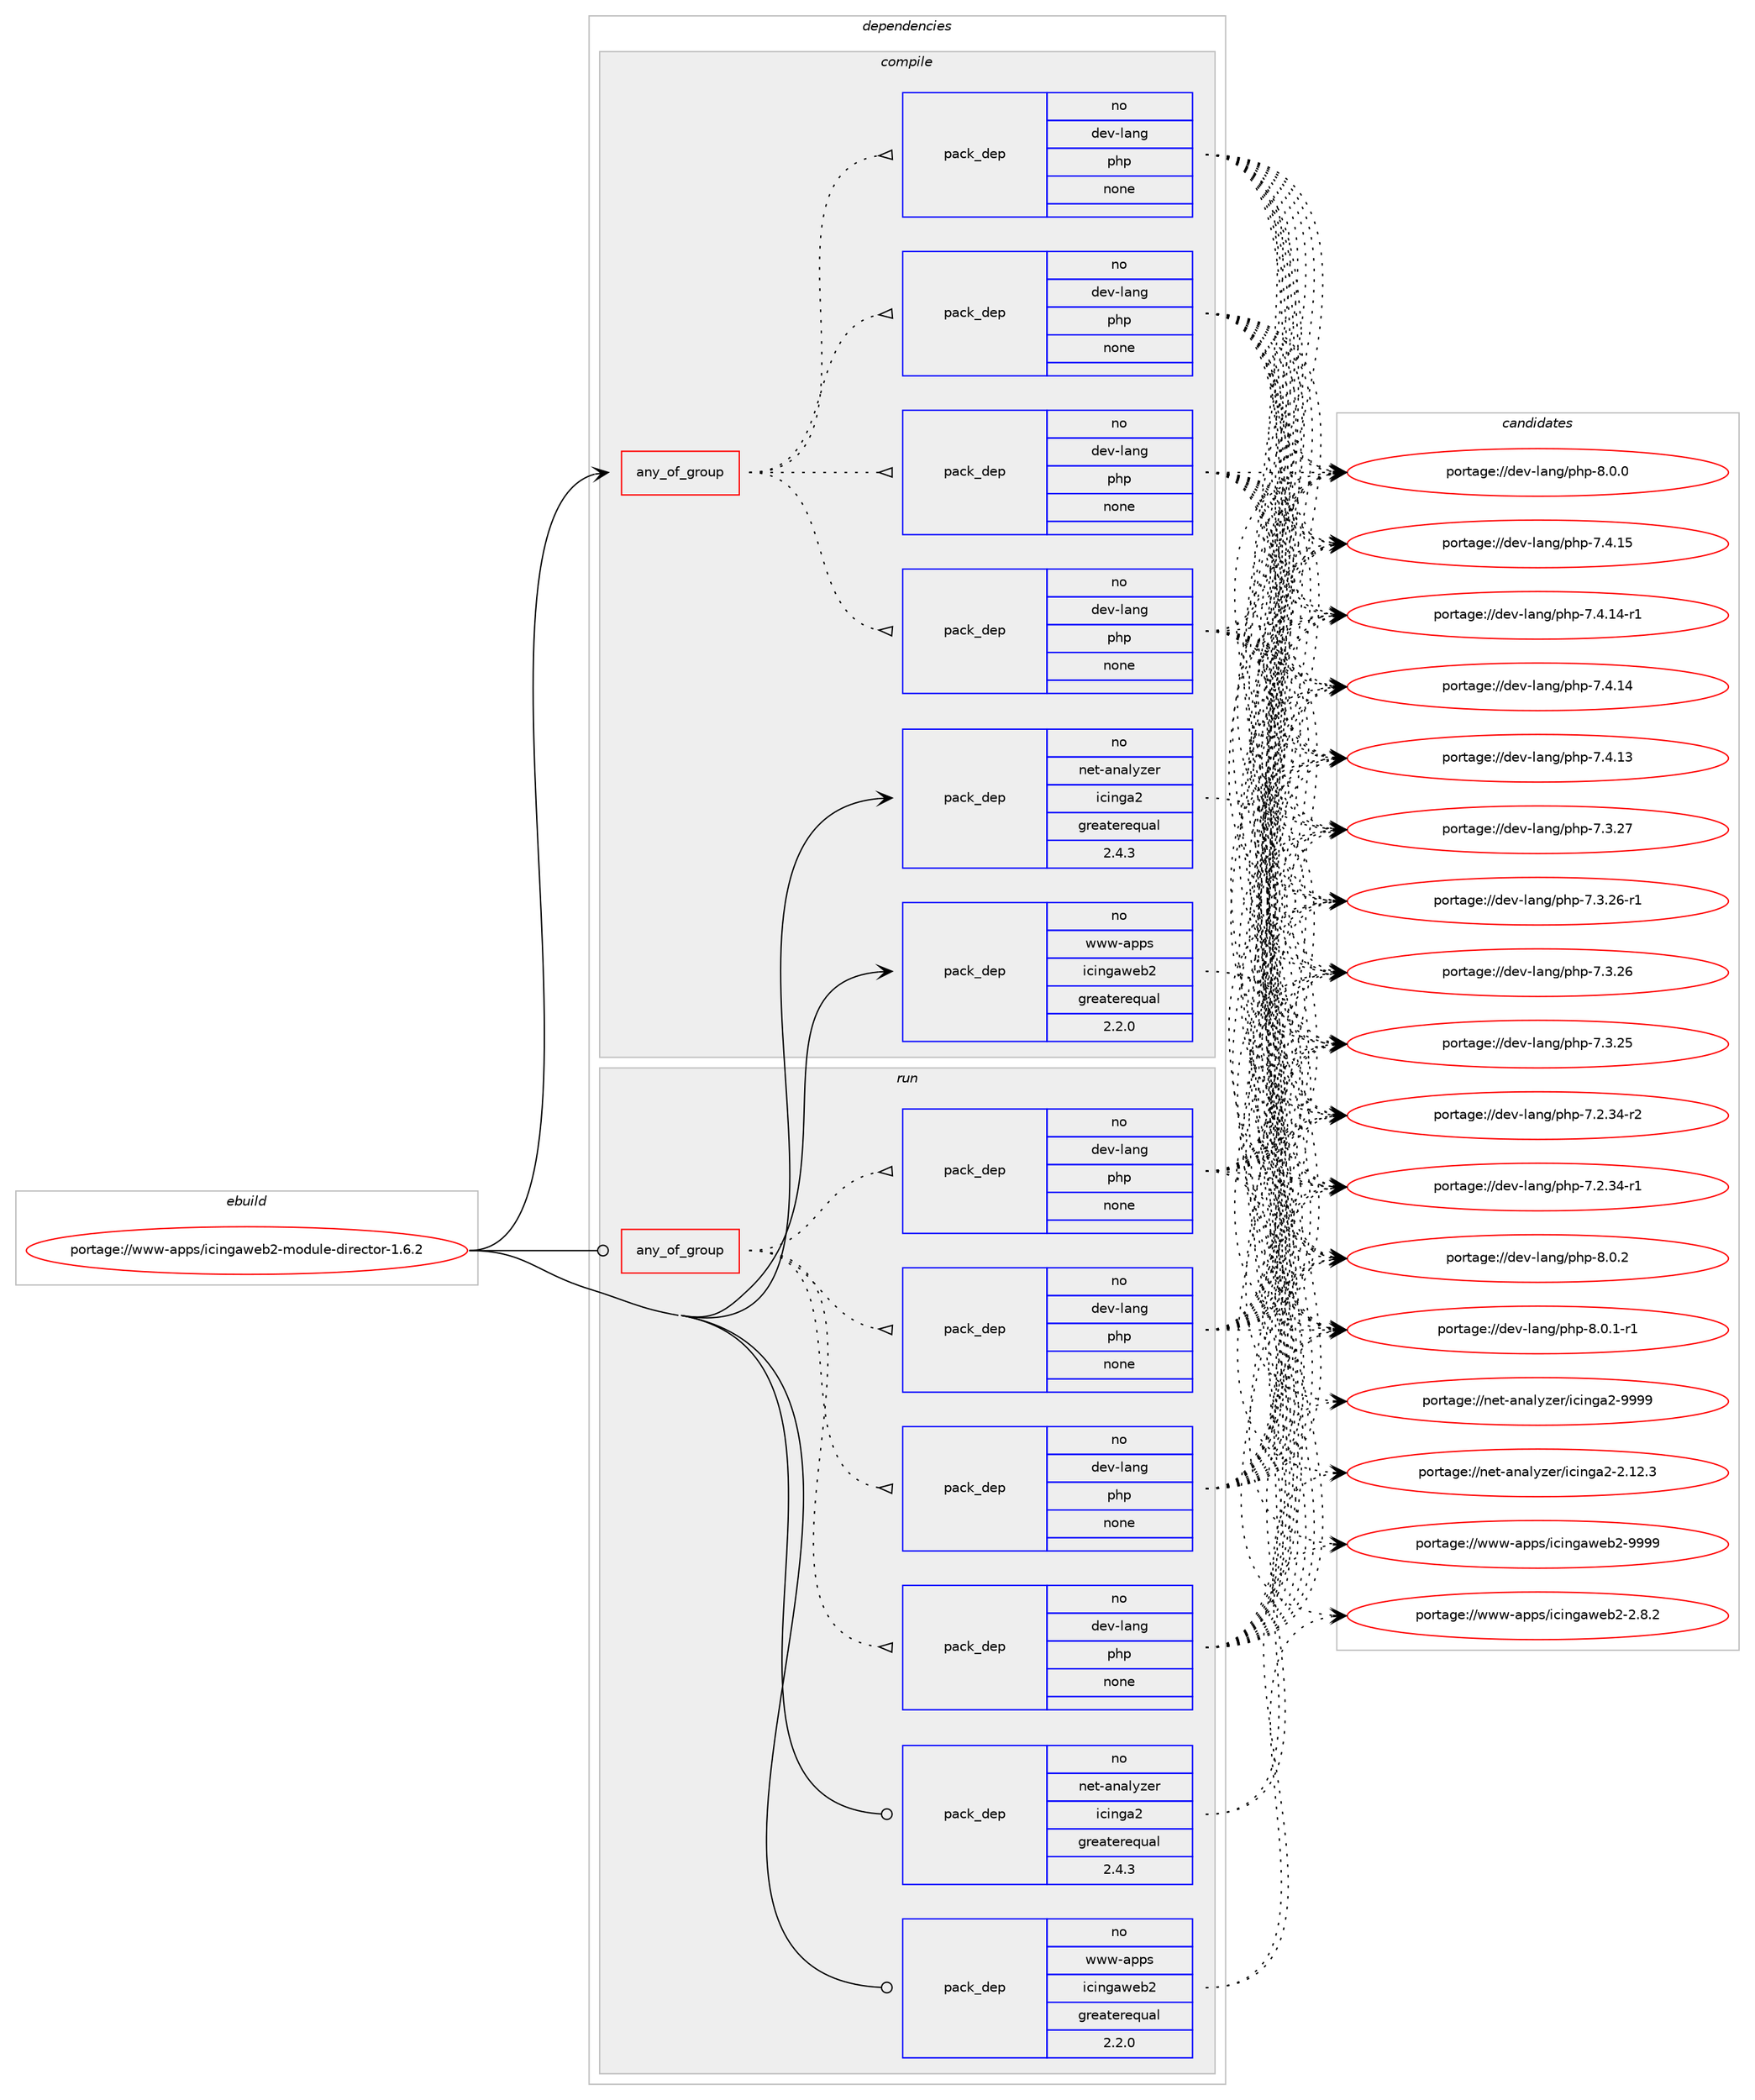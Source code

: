 digraph prolog {

# *************
# Graph options
# *************

newrank=true;
concentrate=true;
compound=true;
graph [rankdir=LR,fontname=Helvetica,fontsize=10,ranksep=1.5];#, ranksep=2.5, nodesep=0.2];
edge  [arrowhead=vee];
node  [fontname=Helvetica,fontsize=10];

# **********
# The ebuild
# **********

subgraph cluster_leftcol {
color=gray;
rank=same;
label=<<i>ebuild</i>>;
id [label="portage://www-apps/icingaweb2-module-director-1.6.2", color=red, width=4, href="../www-apps/icingaweb2-module-director-1.6.2.svg"];
}

# ****************
# The dependencies
# ****************

subgraph cluster_midcol {
color=gray;
label=<<i>dependencies</i>>;
subgraph cluster_compile {
fillcolor="#eeeeee";
style=filled;
label=<<i>compile</i>>;
subgraph any40 {
dependency3616 [label=<<TABLE BORDER="0" CELLBORDER="1" CELLSPACING="0" CELLPADDING="4"><TR><TD CELLPADDING="10">any_of_group</TD></TR></TABLE>>, shape=none, color=red];subgraph pack2809 {
dependency3617 [label=<<TABLE BORDER="0" CELLBORDER="1" CELLSPACING="0" CELLPADDING="4" WIDTH="220"><TR><TD ROWSPAN="6" CELLPADDING="30">pack_dep</TD></TR><TR><TD WIDTH="110">no</TD></TR><TR><TD>dev-lang</TD></TR><TR><TD>php</TD></TR><TR><TD>none</TD></TR><TR><TD></TD></TR></TABLE>>, shape=none, color=blue];
}
dependency3616:e -> dependency3617:w [weight=20,style="dotted",arrowhead="oinv"];
subgraph pack2810 {
dependency3618 [label=<<TABLE BORDER="0" CELLBORDER="1" CELLSPACING="0" CELLPADDING="4" WIDTH="220"><TR><TD ROWSPAN="6" CELLPADDING="30">pack_dep</TD></TR><TR><TD WIDTH="110">no</TD></TR><TR><TD>dev-lang</TD></TR><TR><TD>php</TD></TR><TR><TD>none</TD></TR><TR><TD></TD></TR></TABLE>>, shape=none, color=blue];
}
dependency3616:e -> dependency3618:w [weight=20,style="dotted",arrowhead="oinv"];
subgraph pack2811 {
dependency3619 [label=<<TABLE BORDER="0" CELLBORDER="1" CELLSPACING="0" CELLPADDING="4" WIDTH="220"><TR><TD ROWSPAN="6" CELLPADDING="30">pack_dep</TD></TR><TR><TD WIDTH="110">no</TD></TR><TR><TD>dev-lang</TD></TR><TR><TD>php</TD></TR><TR><TD>none</TD></TR><TR><TD></TD></TR></TABLE>>, shape=none, color=blue];
}
dependency3616:e -> dependency3619:w [weight=20,style="dotted",arrowhead="oinv"];
subgraph pack2812 {
dependency3620 [label=<<TABLE BORDER="0" CELLBORDER="1" CELLSPACING="0" CELLPADDING="4" WIDTH="220"><TR><TD ROWSPAN="6" CELLPADDING="30">pack_dep</TD></TR><TR><TD WIDTH="110">no</TD></TR><TR><TD>dev-lang</TD></TR><TR><TD>php</TD></TR><TR><TD>none</TD></TR><TR><TD></TD></TR></TABLE>>, shape=none, color=blue];
}
dependency3616:e -> dependency3620:w [weight=20,style="dotted",arrowhead="oinv"];
}
id:e -> dependency3616:w [weight=20,style="solid",arrowhead="vee"];
subgraph pack2813 {
dependency3621 [label=<<TABLE BORDER="0" CELLBORDER="1" CELLSPACING="0" CELLPADDING="4" WIDTH="220"><TR><TD ROWSPAN="6" CELLPADDING="30">pack_dep</TD></TR><TR><TD WIDTH="110">no</TD></TR><TR><TD>net-analyzer</TD></TR><TR><TD>icinga2</TD></TR><TR><TD>greaterequal</TD></TR><TR><TD>2.4.3</TD></TR></TABLE>>, shape=none, color=blue];
}
id:e -> dependency3621:w [weight=20,style="solid",arrowhead="vee"];
subgraph pack2814 {
dependency3622 [label=<<TABLE BORDER="0" CELLBORDER="1" CELLSPACING="0" CELLPADDING="4" WIDTH="220"><TR><TD ROWSPAN="6" CELLPADDING="30">pack_dep</TD></TR><TR><TD WIDTH="110">no</TD></TR><TR><TD>www-apps</TD></TR><TR><TD>icingaweb2</TD></TR><TR><TD>greaterequal</TD></TR><TR><TD>2.2.0</TD></TR></TABLE>>, shape=none, color=blue];
}
id:e -> dependency3622:w [weight=20,style="solid",arrowhead="vee"];
}
subgraph cluster_compileandrun {
fillcolor="#eeeeee";
style=filled;
label=<<i>compile and run</i>>;
}
subgraph cluster_run {
fillcolor="#eeeeee";
style=filled;
label=<<i>run</i>>;
subgraph any41 {
dependency3623 [label=<<TABLE BORDER="0" CELLBORDER="1" CELLSPACING="0" CELLPADDING="4"><TR><TD CELLPADDING="10">any_of_group</TD></TR></TABLE>>, shape=none, color=red];subgraph pack2815 {
dependency3624 [label=<<TABLE BORDER="0" CELLBORDER="1" CELLSPACING="0" CELLPADDING="4" WIDTH="220"><TR><TD ROWSPAN="6" CELLPADDING="30">pack_dep</TD></TR><TR><TD WIDTH="110">no</TD></TR><TR><TD>dev-lang</TD></TR><TR><TD>php</TD></TR><TR><TD>none</TD></TR><TR><TD></TD></TR></TABLE>>, shape=none, color=blue];
}
dependency3623:e -> dependency3624:w [weight=20,style="dotted",arrowhead="oinv"];
subgraph pack2816 {
dependency3625 [label=<<TABLE BORDER="0" CELLBORDER="1" CELLSPACING="0" CELLPADDING="4" WIDTH="220"><TR><TD ROWSPAN="6" CELLPADDING="30">pack_dep</TD></TR><TR><TD WIDTH="110">no</TD></TR><TR><TD>dev-lang</TD></TR><TR><TD>php</TD></TR><TR><TD>none</TD></TR><TR><TD></TD></TR></TABLE>>, shape=none, color=blue];
}
dependency3623:e -> dependency3625:w [weight=20,style="dotted",arrowhead="oinv"];
subgraph pack2817 {
dependency3626 [label=<<TABLE BORDER="0" CELLBORDER="1" CELLSPACING="0" CELLPADDING="4" WIDTH="220"><TR><TD ROWSPAN="6" CELLPADDING="30">pack_dep</TD></TR><TR><TD WIDTH="110">no</TD></TR><TR><TD>dev-lang</TD></TR><TR><TD>php</TD></TR><TR><TD>none</TD></TR><TR><TD></TD></TR></TABLE>>, shape=none, color=blue];
}
dependency3623:e -> dependency3626:w [weight=20,style="dotted",arrowhead="oinv"];
subgraph pack2818 {
dependency3627 [label=<<TABLE BORDER="0" CELLBORDER="1" CELLSPACING="0" CELLPADDING="4" WIDTH="220"><TR><TD ROWSPAN="6" CELLPADDING="30">pack_dep</TD></TR><TR><TD WIDTH="110">no</TD></TR><TR><TD>dev-lang</TD></TR><TR><TD>php</TD></TR><TR><TD>none</TD></TR><TR><TD></TD></TR></TABLE>>, shape=none, color=blue];
}
dependency3623:e -> dependency3627:w [weight=20,style="dotted",arrowhead="oinv"];
}
id:e -> dependency3623:w [weight=20,style="solid",arrowhead="odot"];
subgraph pack2819 {
dependency3628 [label=<<TABLE BORDER="0" CELLBORDER="1" CELLSPACING="0" CELLPADDING="4" WIDTH="220"><TR><TD ROWSPAN="6" CELLPADDING="30">pack_dep</TD></TR><TR><TD WIDTH="110">no</TD></TR><TR><TD>net-analyzer</TD></TR><TR><TD>icinga2</TD></TR><TR><TD>greaterequal</TD></TR><TR><TD>2.4.3</TD></TR></TABLE>>, shape=none, color=blue];
}
id:e -> dependency3628:w [weight=20,style="solid",arrowhead="odot"];
subgraph pack2820 {
dependency3629 [label=<<TABLE BORDER="0" CELLBORDER="1" CELLSPACING="0" CELLPADDING="4" WIDTH="220"><TR><TD ROWSPAN="6" CELLPADDING="30">pack_dep</TD></TR><TR><TD WIDTH="110">no</TD></TR><TR><TD>www-apps</TD></TR><TR><TD>icingaweb2</TD></TR><TR><TD>greaterequal</TD></TR><TR><TD>2.2.0</TD></TR></TABLE>>, shape=none, color=blue];
}
id:e -> dependency3629:w [weight=20,style="solid",arrowhead="odot"];
}
}

# **************
# The candidates
# **************

subgraph cluster_choices {
rank=same;
color=gray;
label=<<i>candidates</i>>;

subgraph choice2809 {
color=black;
nodesep=1;
choice100101118451089711010347112104112455646484650 [label="portage://dev-lang/php-8.0.2", color=red, width=4,href="../dev-lang/php-8.0.2.svg"];
choice1001011184510897110103471121041124556464846494511449 [label="portage://dev-lang/php-8.0.1-r1", color=red, width=4,href="../dev-lang/php-8.0.1-r1.svg"];
choice100101118451089711010347112104112455646484648 [label="portage://dev-lang/php-8.0.0", color=red, width=4,href="../dev-lang/php-8.0.0.svg"];
choice10010111845108971101034711210411245554652464953 [label="portage://dev-lang/php-7.4.15", color=red, width=4,href="../dev-lang/php-7.4.15.svg"];
choice100101118451089711010347112104112455546524649524511449 [label="portage://dev-lang/php-7.4.14-r1", color=red, width=4,href="../dev-lang/php-7.4.14-r1.svg"];
choice10010111845108971101034711210411245554652464952 [label="portage://dev-lang/php-7.4.14", color=red, width=4,href="../dev-lang/php-7.4.14.svg"];
choice10010111845108971101034711210411245554652464951 [label="portage://dev-lang/php-7.4.13", color=red, width=4,href="../dev-lang/php-7.4.13.svg"];
choice10010111845108971101034711210411245554651465055 [label="portage://dev-lang/php-7.3.27", color=red, width=4,href="../dev-lang/php-7.3.27.svg"];
choice100101118451089711010347112104112455546514650544511449 [label="portage://dev-lang/php-7.3.26-r1", color=red, width=4,href="../dev-lang/php-7.3.26-r1.svg"];
choice10010111845108971101034711210411245554651465054 [label="portage://dev-lang/php-7.3.26", color=red, width=4,href="../dev-lang/php-7.3.26.svg"];
choice10010111845108971101034711210411245554651465053 [label="portage://dev-lang/php-7.3.25", color=red, width=4,href="../dev-lang/php-7.3.25.svg"];
choice100101118451089711010347112104112455546504651524511450 [label="portage://dev-lang/php-7.2.34-r2", color=red, width=4,href="../dev-lang/php-7.2.34-r2.svg"];
choice100101118451089711010347112104112455546504651524511449 [label="portage://dev-lang/php-7.2.34-r1", color=red, width=4,href="../dev-lang/php-7.2.34-r1.svg"];
dependency3617:e -> choice100101118451089711010347112104112455646484650:w [style=dotted,weight="100"];
dependency3617:e -> choice1001011184510897110103471121041124556464846494511449:w [style=dotted,weight="100"];
dependency3617:e -> choice100101118451089711010347112104112455646484648:w [style=dotted,weight="100"];
dependency3617:e -> choice10010111845108971101034711210411245554652464953:w [style=dotted,weight="100"];
dependency3617:e -> choice100101118451089711010347112104112455546524649524511449:w [style=dotted,weight="100"];
dependency3617:e -> choice10010111845108971101034711210411245554652464952:w [style=dotted,weight="100"];
dependency3617:e -> choice10010111845108971101034711210411245554652464951:w [style=dotted,weight="100"];
dependency3617:e -> choice10010111845108971101034711210411245554651465055:w [style=dotted,weight="100"];
dependency3617:e -> choice100101118451089711010347112104112455546514650544511449:w [style=dotted,weight="100"];
dependency3617:e -> choice10010111845108971101034711210411245554651465054:w [style=dotted,weight="100"];
dependency3617:e -> choice10010111845108971101034711210411245554651465053:w [style=dotted,weight="100"];
dependency3617:e -> choice100101118451089711010347112104112455546504651524511450:w [style=dotted,weight="100"];
dependency3617:e -> choice100101118451089711010347112104112455546504651524511449:w [style=dotted,weight="100"];
}
subgraph choice2810 {
color=black;
nodesep=1;
choice100101118451089711010347112104112455646484650 [label="portage://dev-lang/php-8.0.2", color=red, width=4,href="../dev-lang/php-8.0.2.svg"];
choice1001011184510897110103471121041124556464846494511449 [label="portage://dev-lang/php-8.0.1-r1", color=red, width=4,href="../dev-lang/php-8.0.1-r1.svg"];
choice100101118451089711010347112104112455646484648 [label="portage://dev-lang/php-8.0.0", color=red, width=4,href="../dev-lang/php-8.0.0.svg"];
choice10010111845108971101034711210411245554652464953 [label="portage://dev-lang/php-7.4.15", color=red, width=4,href="../dev-lang/php-7.4.15.svg"];
choice100101118451089711010347112104112455546524649524511449 [label="portage://dev-lang/php-7.4.14-r1", color=red, width=4,href="../dev-lang/php-7.4.14-r1.svg"];
choice10010111845108971101034711210411245554652464952 [label="portage://dev-lang/php-7.4.14", color=red, width=4,href="../dev-lang/php-7.4.14.svg"];
choice10010111845108971101034711210411245554652464951 [label="portage://dev-lang/php-7.4.13", color=red, width=4,href="../dev-lang/php-7.4.13.svg"];
choice10010111845108971101034711210411245554651465055 [label="portage://dev-lang/php-7.3.27", color=red, width=4,href="../dev-lang/php-7.3.27.svg"];
choice100101118451089711010347112104112455546514650544511449 [label="portage://dev-lang/php-7.3.26-r1", color=red, width=4,href="../dev-lang/php-7.3.26-r1.svg"];
choice10010111845108971101034711210411245554651465054 [label="portage://dev-lang/php-7.3.26", color=red, width=4,href="../dev-lang/php-7.3.26.svg"];
choice10010111845108971101034711210411245554651465053 [label="portage://dev-lang/php-7.3.25", color=red, width=4,href="../dev-lang/php-7.3.25.svg"];
choice100101118451089711010347112104112455546504651524511450 [label="portage://dev-lang/php-7.2.34-r2", color=red, width=4,href="../dev-lang/php-7.2.34-r2.svg"];
choice100101118451089711010347112104112455546504651524511449 [label="portage://dev-lang/php-7.2.34-r1", color=red, width=4,href="../dev-lang/php-7.2.34-r1.svg"];
dependency3618:e -> choice100101118451089711010347112104112455646484650:w [style=dotted,weight="100"];
dependency3618:e -> choice1001011184510897110103471121041124556464846494511449:w [style=dotted,weight="100"];
dependency3618:e -> choice100101118451089711010347112104112455646484648:w [style=dotted,weight="100"];
dependency3618:e -> choice10010111845108971101034711210411245554652464953:w [style=dotted,weight="100"];
dependency3618:e -> choice100101118451089711010347112104112455546524649524511449:w [style=dotted,weight="100"];
dependency3618:e -> choice10010111845108971101034711210411245554652464952:w [style=dotted,weight="100"];
dependency3618:e -> choice10010111845108971101034711210411245554652464951:w [style=dotted,weight="100"];
dependency3618:e -> choice10010111845108971101034711210411245554651465055:w [style=dotted,weight="100"];
dependency3618:e -> choice100101118451089711010347112104112455546514650544511449:w [style=dotted,weight="100"];
dependency3618:e -> choice10010111845108971101034711210411245554651465054:w [style=dotted,weight="100"];
dependency3618:e -> choice10010111845108971101034711210411245554651465053:w [style=dotted,weight="100"];
dependency3618:e -> choice100101118451089711010347112104112455546504651524511450:w [style=dotted,weight="100"];
dependency3618:e -> choice100101118451089711010347112104112455546504651524511449:w [style=dotted,weight="100"];
}
subgraph choice2811 {
color=black;
nodesep=1;
choice100101118451089711010347112104112455646484650 [label="portage://dev-lang/php-8.0.2", color=red, width=4,href="../dev-lang/php-8.0.2.svg"];
choice1001011184510897110103471121041124556464846494511449 [label="portage://dev-lang/php-8.0.1-r1", color=red, width=4,href="../dev-lang/php-8.0.1-r1.svg"];
choice100101118451089711010347112104112455646484648 [label="portage://dev-lang/php-8.0.0", color=red, width=4,href="../dev-lang/php-8.0.0.svg"];
choice10010111845108971101034711210411245554652464953 [label="portage://dev-lang/php-7.4.15", color=red, width=4,href="../dev-lang/php-7.4.15.svg"];
choice100101118451089711010347112104112455546524649524511449 [label="portage://dev-lang/php-7.4.14-r1", color=red, width=4,href="../dev-lang/php-7.4.14-r1.svg"];
choice10010111845108971101034711210411245554652464952 [label="portage://dev-lang/php-7.4.14", color=red, width=4,href="../dev-lang/php-7.4.14.svg"];
choice10010111845108971101034711210411245554652464951 [label="portage://dev-lang/php-7.4.13", color=red, width=4,href="../dev-lang/php-7.4.13.svg"];
choice10010111845108971101034711210411245554651465055 [label="portage://dev-lang/php-7.3.27", color=red, width=4,href="../dev-lang/php-7.3.27.svg"];
choice100101118451089711010347112104112455546514650544511449 [label="portage://dev-lang/php-7.3.26-r1", color=red, width=4,href="../dev-lang/php-7.3.26-r1.svg"];
choice10010111845108971101034711210411245554651465054 [label="portage://dev-lang/php-7.3.26", color=red, width=4,href="../dev-lang/php-7.3.26.svg"];
choice10010111845108971101034711210411245554651465053 [label="portage://dev-lang/php-7.3.25", color=red, width=4,href="../dev-lang/php-7.3.25.svg"];
choice100101118451089711010347112104112455546504651524511450 [label="portage://dev-lang/php-7.2.34-r2", color=red, width=4,href="../dev-lang/php-7.2.34-r2.svg"];
choice100101118451089711010347112104112455546504651524511449 [label="portage://dev-lang/php-7.2.34-r1", color=red, width=4,href="../dev-lang/php-7.2.34-r1.svg"];
dependency3619:e -> choice100101118451089711010347112104112455646484650:w [style=dotted,weight="100"];
dependency3619:e -> choice1001011184510897110103471121041124556464846494511449:w [style=dotted,weight="100"];
dependency3619:e -> choice100101118451089711010347112104112455646484648:w [style=dotted,weight="100"];
dependency3619:e -> choice10010111845108971101034711210411245554652464953:w [style=dotted,weight="100"];
dependency3619:e -> choice100101118451089711010347112104112455546524649524511449:w [style=dotted,weight="100"];
dependency3619:e -> choice10010111845108971101034711210411245554652464952:w [style=dotted,weight="100"];
dependency3619:e -> choice10010111845108971101034711210411245554652464951:w [style=dotted,weight="100"];
dependency3619:e -> choice10010111845108971101034711210411245554651465055:w [style=dotted,weight="100"];
dependency3619:e -> choice100101118451089711010347112104112455546514650544511449:w [style=dotted,weight="100"];
dependency3619:e -> choice10010111845108971101034711210411245554651465054:w [style=dotted,weight="100"];
dependency3619:e -> choice10010111845108971101034711210411245554651465053:w [style=dotted,weight="100"];
dependency3619:e -> choice100101118451089711010347112104112455546504651524511450:w [style=dotted,weight="100"];
dependency3619:e -> choice100101118451089711010347112104112455546504651524511449:w [style=dotted,weight="100"];
}
subgraph choice2812 {
color=black;
nodesep=1;
choice100101118451089711010347112104112455646484650 [label="portage://dev-lang/php-8.0.2", color=red, width=4,href="../dev-lang/php-8.0.2.svg"];
choice1001011184510897110103471121041124556464846494511449 [label="portage://dev-lang/php-8.0.1-r1", color=red, width=4,href="../dev-lang/php-8.0.1-r1.svg"];
choice100101118451089711010347112104112455646484648 [label="portage://dev-lang/php-8.0.0", color=red, width=4,href="../dev-lang/php-8.0.0.svg"];
choice10010111845108971101034711210411245554652464953 [label="portage://dev-lang/php-7.4.15", color=red, width=4,href="../dev-lang/php-7.4.15.svg"];
choice100101118451089711010347112104112455546524649524511449 [label="portage://dev-lang/php-7.4.14-r1", color=red, width=4,href="../dev-lang/php-7.4.14-r1.svg"];
choice10010111845108971101034711210411245554652464952 [label="portage://dev-lang/php-7.4.14", color=red, width=4,href="../dev-lang/php-7.4.14.svg"];
choice10010111845108971101034711210411245554652464951 [label="portage://dev-lang/php-7.4.13", color=red, width=4,href="../dev-lang/php-7.4.13.svg"];
choice10010111845108971101034711210411245554651465055 [label="portage://dev-lang/php-7.3.27", color=red, width=4,href="../dev-lang/php-7.3.27.svg"];
choice100101118451089711010347112104112455546514650544511449 [label="portage://dev-lang/php-7.3.26-r1", color=red, width=4,href="../dev-lang/php-7.3.26-r1.svg"];
choice10010111845108971101034711210411245554651465054 [label="portage://dev-lang/php-7.3.26", color=red, width=4,href="../dev-lang/php-7.3.26.svg"];
choice10010111845108971101034711210411245554651465053 [label="portage://dev-lang/php-7.3.25", color=red, width=4,href="../dev-lang/php-7.3.25.svg"];
choice100101118451089711010347112104112455546504651524511450 [label="portage://dev-lang/php-7.2.34-r2", color=red, width=4,href="../dev-lang/php-7.2.34-r2.svg"];
choice100101118451089711010347112104112455546504651524511449 [label="portage://dev-lang/php-7.2.34-r1", color=red, width=4,href="../dev-lang/php-7.2.34-r1.svg"];
dependency3620:e -> choice100101118451089711010347112104112455646484650:w [style=dotted,weight="100"];
dependency3620:e -> choice1001011184510897110103471121041124556464846494511449:w [style=dotted,weight="100"];
dependency3620:e -> choice100101118451089711010347112104112455646484648:w [style=dotted,weight="100"];
dependency3620:e -> choice10010111845108971101034711210411245554652464953:w [style=dotted,weight="100"];
dependency3620:e -> choice100101118451089711010347112104112455546524649524511449:w [style=dotted,weight="100"];
dependency3620:e -> choice10010111845108971101034711210411245554652464952:w [style=dotted,weight="100"];
dependency3620:e -> choice10010111845108971101034711210411245554652464951:w [style=dotted,weight="100"];
dependency3620:e -> choice10010111845108971101034711210411245554651465055:w [style=dotted,weight="100"];
dependency3620:e -> choice100101118451089711010347112104112455546514650544511449:w [style=dotted,weight="100"];
dependency3620:e -> choice10010111845108971101034711210411245554651465054:w [style=dotted,weight="100"];
dependency3620:e -> choice10010111845108971101034711210411245554651465053:w [style=dotted,weight="100"];
dependency3620:e -> choice100101118451089711010347112104112455546504651524511450:w [style=dotted,weight="100"];
dependency3620:e -> choice100101118451089711010347112104112455546504651524511449:w [style=dotted,weight="100"];
}
subgraph choice2813 {
color=black;
nodesep=1;
choice110101116459711097108121122101114471059910511010397504557575757 [label="portage://net-analyzer/icinga2-9999", color=red, width=4,href="../net-analyzer/icinga2-9999.svg"];
choice1101011164597110971081211221011144710599105110103975045504649504651 [label="portage://net-analyzer/icinga2-2.12.3", color=red, width=4,href="../net-analyzer/icinga2-2.12.3.svg"];
dependency3621:e -> choice110101116459711097108121122101114471059910511010397504557575757:w [style=dotted,weight="100"];
dependency3621:e -> choice1101011164597110971081211221011144710599105110103975045504649504651:w [style=dotted,weight="100"];
}
subgraph choice2814 {
color=black;
nodesep=1;
choice119119119459711211211547105991051101039711910198504557575757 [label="portage://www-apps/icingaweb2-9999", color=red, width=4,href="../www-apps/icingaweb2-9999.svg"];
choice11911911945971121121154710599105110103971191019850455046564650 [label="portage://www-apps/icingaweb2-2.8.2", color=red, width=4,href="../www-apps/icingaweb2-2.8.2.svg"];
dependency3622:e -> choice119119119459711211211547105991051101039711910198504557575757:w [style=dotted,weight="100"];
dependency3622:e -> choice11911911945971121121154710599105110103971191019850455046564650:w [style=dotted,weight="100"];
}
subgraph choice2815 {
color=black;
nodesep=1;
choice100101118451089711010347112104112455646484650 [label="portage://dev-lang/php-8.0.2", color=red, width=4,href="../dev-lang/php-8.0.2.svg"];
choice1001011184510897110103471121041124556464846494511449 [label="portage://dev-lang/php-8.0.1-r1", color=red, width=4,href="../dev-lang/php-8.0.1-r1.svg"];
choice100101118451089711010347112104112455646484648 [label="portage://dev-lang/php-8.0.0", color=red, width=4,href="../dev-lang/php-8.0.0.svg"];
choice10010111845108971101034711210411245554652464953 [label="portage://dev-lang/php-7.4.15", color=red, width=4,href="../dev-lang/php-7.4.15.svg"];
choice100101118451089711010347112104112455546524649524511449 [label="portage://dev-lang/php-7.4.14-r1", color=red, width=4,href="../dev-lang/php-7.4.14-r1.svg"];
choice10010111845108971101034711210411245554652464952 [label="portage://dev-lang/php-7.4.14", color=red, width=4,href="../dev-lang/php-7.4.14.svg"];
choice10010111845108971101034711210411245554652464951 [label="portage://dev-lang/php-7.4.13", color=red, width=4,href="../dev-lang/php-7.4.13.svg"];
choice10010111845108971101034711210411245554651465055 [label="portage://dev-lang/php-7.3.27", color=red, width=4,href="../dev-lang/php-7.3.27.svg"];
choice100101118451089711010347112104112455546514650544511449 [label="portage://dev-lang/php-7.3.26-r1", color=red, width=4,href="../dev-lang/php-7.3.26-r1.svg"];
choice10010111845108971101034711210411245554651465054 [label="portage://dev-lang/php-7.3.26", color=red, width=4,href="../dev-lang/php-7.3.26.svg"];
choice10010111845108971101034711210411245554651465053 [label="portage://dev-lang/php-7.3.25", color=red, width=4,href="../dev-lang/php-7.3.25.svg"];
choice100101118451089711010347112104112455546504651524511450 [label="portage://dev-lang/php-7.2.34-r2", color=red, width=4,href="../dev-lang/php-7.2.34-r2.svg"];
choice100101118451089711010347112104112455546504651524511449 [label="portage://dev-lang/php-7.2.34-r1", color=red, width=4,href="../dev-lang/php-7.2.34-r1.svg"];
dependency3624:e -> choice100101118451089711010347112104112455646484650:w [style=dotted,weight="100"];
dependency3624:e -> choice1001011184510897110103471121041124556464846494511449:w [style=dotted,weight="100"];
dependency3624:e -> choice100101118451089711010347112104112455646484648:w [style=dotted,weight="100"];
dependency3624:e -> choice10010111845108971101034711210411245554652464953:w [style=dotted,weight="100"];
dependency3624:e -> choice100101118451089711010347112104112455546524649524511449:w [style=dotted,weight="100"];
dependency3624:e -> choice10010111845108971101034711210411245554652464952:w [style=dotted,weight="100"];
dependency3624:e -> choice10010111845108971101034711210411245554652464951:w [style=dotted,weight="100"];
dependency3624:e -> choice10010111845108971101034711210411245554651465055:w [style=dotted,weight="100"];
dependency3624:e -> choice100101118451089711010347112104112455546514650544511449:w [style=dotted,weight="100"];
dependency3624:e -> choice10010111845108971101034711210411245554651465054:w [style=dotted,weight="100"];
dependency3624:e -> choice10010111845108971101034711210411245554651465053:w [style=dotted,weight="100"];
dependency3624:e -> choice100101118451089711010347112104112455546504651524511450:w [style=dotted,weight="100"];
dependency3624:e -> choice100101118451089711010347112104112455546504651524511449:w [style=dotted,weight="100"];
}
subgraph choice2816 {
color=black;
nodesep=1;
choice100101118451089711010347112104112455646484650 [label="portage://dev-lang/php-8.0.2", color=red, width=4,href="../dev-lang/php-8.0.2.svg"];
choice1001011184510897110103471121041124556464846494511449 [label="portage://dev-lang/php-8.0.1-r1", color=red, width=4,href="../dev-lang/php-8.0.1-r1.svg"];
choice100101118451089711010347112104112455646484648 [label="portage://dev-lang/php-8.0.0", color=red, width=4,href="../dev-lang/php-8.0.0.svg"];
choice10010111845108971101034711210411245554652464953 [label="portage://dev-lang/php-7.4.15", color=red, width=4,href="../dev-lang/php-7.4.15.svg"];
choice100101118451089711010347112104112455546524649524511449 [label="portage://dev-lang/php-7.4.14-r1", color=red, width=4,href="../dev-lang/php-7.4.14-r1.svg"];
choice10010111845108971101034711210411245554652464952 [label="portage://dev-lang/php-7.4.14", color=red, width=4,href="../dev-lang/php-7.4.14.svg"];
choice10010111845108971101034711210411245554652464951 [label="portage://dev-lang/php-7.4.13", color=red, width=4,href="../dev-lang/php-7.4.13.svg"];
choice10010111845108971101034711210411245554651465055 [label="portage://dev-lang/php-7.3.27", color=red, width=4,href="../dev-lang/php-7.3.27.svg"];
choice100101118451089711010347112104112455546514650544511449 [label="portage://dev-lang/php-7.3.26-r1", color=red, width=4,href="../dev-lang/php-7.3.26-r1.svg"];
choice10010111845108971101034711210411245554651465054 [label="portage://dev-lang/php-7.3.26", color=red, width=4,href="../dev-lang/php-7.3.26.svg"];
choice10010111845108971101034711210411245554651465053 [label="portage://dev-lang/php-7.3.25", color=red, width=4,href="../dev-lang/php-7.3.25.svg"];
choice100101118451089711010347112104112455546504651524511450 [label="portage://dev-lang/php-7.2.34-r2", color=red, width=4,href="../dev-lang/php-7.2.34-r2.svg"];
choice100101118451089711010347112104112455546504651524511449 [label="portage://dev-lang/php-7.2.34-r1", color=red, width=4,href="../dev-lang/php-7.2.34-r1.svg"];
dependency3625:e -> choice100101118451089711010347112104112455646484650:w [style=dotted,weight="100"];
dependency3625:e -> choice1001011184510897110103471121041124556464846494511449:w [style=dotted,weight="100"];
dependency3625:e -> choice100101118451089711010347112104112455646484648:w [style=dotted,weight="100"];
dependency3625:e -> choice10010111845108971101034711210411245554652464953:w [style=dotted,weight="100"];
dependency3625:e -> choice100101118451089711010347112104112455546524649524511449:w [style=dotted,weight="100"];
dependency3625:e -> choice10010111845108971101034711210411245554652464952:w [style=dotted,weight="100"];
dependency3625:e -> choice10010111845108971101034711210411245554652464951:w [style=dotted,weight="100"];
dependency3625:e -> choice10010111845108971101034711210411245554651465055:w [style=dotted,weight="100"];
dependency3625:e -> choice100101118451089711010347112104112455546514650544511449:w [style=dotted,weight="100"];
dependency3625:e -> choice10010111845108971101034711210411245554651465054:w [style=dotted,weight="100"];
dependency3625:e -> choice10010111845108971101034711210411245554651465053:w [style=dotted,weight="100"];
dependency3625:e -> choice100101118451089711010347112104112455546504651524511450:w [style=dotted,weight="100"];
dependency3625:e -> choice100101118451089711010347112104112455546504651524511449:w [style=dotted,weight="100"];
}
subgraph choice2817 {
color=black;
nodesep=1;
choice100101118451089711010347112104112455646484650 [label="portage://dev-lang/php-8.0.2", color=red, width=4,href="../dev-lang/php-8.0.2.svg"];
choice1001011184510897110103471121041124556464846494511449 [label="portage://dev-lang/php-8.0.1-r1", color=red, width=4,href="../dev-lang/php-8.0.1-r1.svg"];
choice100101118451089711010347112104112455646484648 [label="portage://dev-lang/php-8.0.0", color=red, width=4,href="../dev-lang/php-8.0.0.svg"];
choice10010111845108971101034711210411245554652464953 [label="portage://dev-lang/php-7.4.15", color=red, width=4,href="../dev-lang/php-7.4.15.svg"];
choice100101118451089711010347112104112455546524649524511449 [label="portage://dev-lang/php-7.4.14-r1", color=red, width=4,href="../dev-lang/php-7.4.14-r1.svg"];
choice10010111845108971101034711210411245554652464952 [label="portage://dev-lang/php-7.4.14", color=red, width=4,href="../dev-lang/php-7.4.14.svg"];
choice10010111845108971101034711210411245554652464951 [label="portage://dev-lang/php-7.4.13", color=red, width=4,href="../dev-lang/php-7.4.13.svg"];
choice10010111845108971101034711210411245554651465055 [label="portage://dev-lang/php-7.3.27", color=red, width=4,href="../dev-lang/php-7.3.27.svg"];
choice100101118451089711010347112104112455546514650544511449 [label="portage://dev-lang/php-7.3.26-r1", color=red, width=4,href="../dev-lang/php-7.3.26-r1.svg"];
choice10010111845108971101034711210411245554651465054 [label="portage://dev-lang/php-7.3.26", color=red, width=4,href="../dev-lang/php-7.3.26.svg"];
choice10010111845108971101034711210411245554651465053 [label="portage://dev-lang/php-7.3.25", color=red, width=4,href="../dev-lang/php-7.3.25.svg"];
choice100101118451089711010347112104112455546504651524511450 [label="portage://dev-lang/php-7.2.34-r2", color=red, width=4,href="../dev-lang/php-7.2.34-r2.svg"];
choice100101118451089711010347112104112455546504651524511449 [label="portage://dev-lang/php-7.2.34-r1", color=red, width=4,href="../dev-lang/php-7.2.34-r1.svg"];
dependency3626:e -> choice100101118451089711010347112104112455646484650:w [style=dotted,weight="100"];
dependency3626:e -> choice1001011184510897110103471121041124556464846494511449:w [style=dotted,weight="100"];
dependency3626:e -> choice100101118451089711010347112104112455646484648:w [style=dotted,weight="100"];
dependency3626:e -> choice10010111845108971101034711210411245554652464953:w [style=dotted,weight="100"];
dependency3626:e -> choice100101118451089711010347112104112455546524649524511449:w [style=dotted,weight="100"];
dependency3626:e -> choice10010111845108971101034711210411245554652464952:w [style=dotted,weight="100"];
dependency3626:e -> choice10010111845108971101034711210411245554652464951:w [style=dotted,weight="100"];
dependency3626:e -> choice10010111845108971101034711210411245554651465055:w [style=dotted,weight="100"];
dependency3626:e -> choice100101118451089711010347112104112455546514650544511449:w [style=dotted,weight="100"];
dependency3626:e -> choice10010111845108971101034711210411245554651465054:w [style=dotted,weight="100"];
dependency3626:e -> choice10010111845108971101034711210411245554651465053:w [style=dotted,weight="100"];
dependency3626:e -> choice100101118451089711010347112104112455546504651524511450:w [style=dotted,weight="100"];
dependency3626:e -> choice100101118451089711010347112104112455546504651524511449:w [style=dotted,weight="100"];
}
subgraph choice2818 {
color=black;
nodesep=1;
choice100101118451089711010347112104112455646484650 [label="portage://dev-lang/php-8.0.2", color=red, width=4,href="../dev-lang/php-8.0.2.svg"];
choice1001011184510897110103471121041124556464846494511449 [label="portage://dev-lang/php-8.0.1-r1", color=red, width=4,href="../dev-lang/php-8.0.1-r1.svg"];
choice100101118451089711010347112104112455646484648 [label="portage://dev-lang/php-8.0.0", color=red, width=4,href="../dev-lang/php-8.0.0.svg"];
choice10010111845108971101034711210411245554652464953 [label="portage://dev-lang/php-7.4.15", color=red, width=4,href="../dev-lang/php-7.4.15.svg"];
choice100101118451089711010347112104112455546524649524511449 [label="portage://dev-lang/php-7.4.14-r1", color=red, width=4,href="../dev-lang/php-7.4.14-r1.svg"];
choice10010111845108971101034711210411245554652464952 [label="portage://dev-lang/php-7.4.14", color=red, width=4,href="../dev-lang/php-7.4.14.svg"];
choice10010111845108971101034711210411245554652464951 [label="portage://dev-lang/php-7.4.13", color=red, width=4,href="../dev-lang/php-7.4.13.svg"];
choice10010111845108971101034711210411245554651465055 [label="portage://dev-lang/php-7.3.27", color=red, width=4,href="../dev-lang/php-7.3.27.svg"];
choice100101118451089711010347112104112455546514650544511449 [label="portage://dev-lang/php-7.3.26-r1", color=red, width=4,href="../dev-lang/php-7.3.26-r1.svg"];
choice10010111845108971101034711210411245554651465054 [label="portage://dev-lang/php-7.3.26", color=red, width=4,href="../dev-lang/php-7.3.26.svg"];
choice10010111845108971101034711210411245554651465053 [label="portage://dev-lang/php-7.3.25", color=red, width=4,href="../dev-lang/php-7.3.25.svg"];
choice100101118451089711010347112104112455546504651524511450 [label="portage://dev-lang/php-7.2.34-r2", color=red, width=4,href="../dev-lang/php-7.2.34-r2.svg"];
choice100101118451089711010347112104112455546504651524511449 [label="portage://dev-lang/php-7.2.34-r1", color=red, width=4,href="../dev-lang/php-7.2.34-r1.svg"];
dependency3627:e -> choice100101118451089711010347112104112455646484650:w [style=dotted,weight="100"];
dependency3627:e -> choice1001011184510897110103471121041124556464846494511449:w [style=dotted,weight="100"];
dependency3627:e -> choice100101118451089711010347112104112455646484648:w [style=dotted,weight="100"];
dependency3627:e -> choice10010111845108971101034711210411245554652464953:w [style=dotted,weight="100"];
dependency3627:e -> choice100101118451089711010347112104112455546524649524511449:w [style=dotted,weight="100"];
dependency3627:e -> choice10010111845108971101034711210411245554652464952:w [style=dotted,weight="100"];
dependency3627:e -> choice10010111845108971101034711210411245554652464951:w [style=dotted,weight="100"];
dependency3627:e -> choice10010111845108971101034711210411245554651465055:w [style=dotted,weight="100"];
dependency3627:e -> choice100101118451089711010347112104112455546514650544511449:w [style=dotted,weight="100"];
dependency3627:e -> choice10010111845108971101034711210411245554651465054:w [style=dotted,weight="100"];
dependency3627:e -> choice10010111845108971101034711210411245554651465053:w [style=dotted,weight="100"];
dependency3627:e -> choice100101118451089711010347112104112455546504651524511450:w [style=dotted,weight="100"];
dependency3627:e -> choice100101118451089711010347112104112455546504651524511449:w [style=dotted,weight="100"];
}
subgraph choice2819 {
color=black;
nodesep=1;
choice110101116459711097108121122101114471059910511010397504557575757 [label="portage://net-analyzer/icinga2-9999", color=red, width=4,href="../net-analyzer/icinga2-9999.svg"];
choice1101011164597110971081211221011144710599105110103975045504649504651 [label="portage://net-analyzer/icinga2-2.12.3", color=red, width=4,href="../net-analyzer/icinga2-2.12.3.svg"];
dependency3628:e -> choice110101116459711097108121122101114471059910511010397504557575757:w [style=dotted,weight="100"];
dependency3628:e -> choice1101011164597110971081211221011144710599105110103975045504649504651:w [style=dotted,weight="100"];
}
subgraph choice2820 {
color=black;
nodesep=1;
choice119119119459711211211547105991051101039711910198504557575757 [label="portage://www-apps/icingaweb2-9999", color=red, width=4,href="../www-apps/icingaweb2-9999.svg"];
choice11911911945971121121154710599105110103971191019850455046564650 [label="portage://www-apps/icingaweb2-2.8.2", color=red, width=4,href="../www-apps/icingaweb2-2.8.2.svg"];
dependency3629:e -> choice119119119459711211211547105991051101039711910198504557575757:w [style=dotted,weight="100"];
dependency3629:e -> choice11911911945971121121154710599105110103971191019850455046564650:w [style=dotted,weight="100"];
}
}

}

